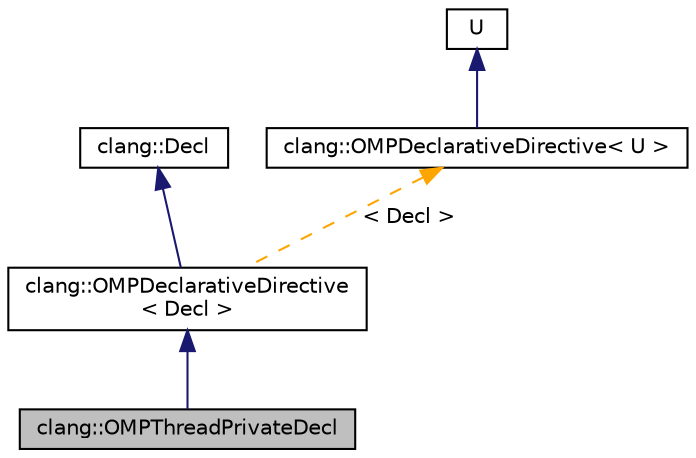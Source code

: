 digraph "clang::OMPThreadPrivateDecl"
{
 // LATEX_PDF_SIZE
  bgcolor="transparent";
  edge [fontname="Helvetica",fontsize="10",labelfontname="Helvetica",labelfontsize="10"];
  node [fontname="Helvetica",fontsize="10",shape=record];
  Node1 [label="clang::OMPThreadPrivateDecl",height=0.2,width=0.4,color="black", fillcolor="grey75", style="filled", fontcolor="black",tooltip="This represents '#pragma omp threadprivate ...' directive."];
  Node2 -> Node1 [dir="back",color="midnightblue",fontsize="10",style="solid",fontname="Helvetica"];
  Node2 [label="clang::OMPDeclarativeDirective\l\< Decl \>",height=0.2,width=0.4,color="black",URL="$classclang_1_1OMPDeclarativeDirective.html",tooltip=" "];
  Node3 -> Node2 [dir="back",color="midnightblue",fontsize="10",style="solid",fontname="Helvetica"];
  Node3 [label="clang::Decl",height=0.2,width=0.4,color="black",URL="$classclang_1_1Decl.html",tooltip="Decl - This represents one declaration (or definition), e.g."];
  Node4 -> Node2 [dir="back",color="orange",fontsize="10",style="dashed",label=" \< Decl \>" ,fontname="Helvetica"];
  Node4 [label="clang::OMPDeclarativeDirective\< U \>",height=0.2,width=0.4,color="black",URL="$classclang_1_1OMPDeclarativeDirective.html",tooltip="This is a basic class for representing single OpenMP declarative directive."];
  Node5 -> Node4 [dir="back",color="midnightblue",fontsize="10",style="solid",fontname="Helvetica"];
  Node5 [label="U",height=0.2,width=0.4,color="black",URL="$classU.html",tooltip=" "];
}
